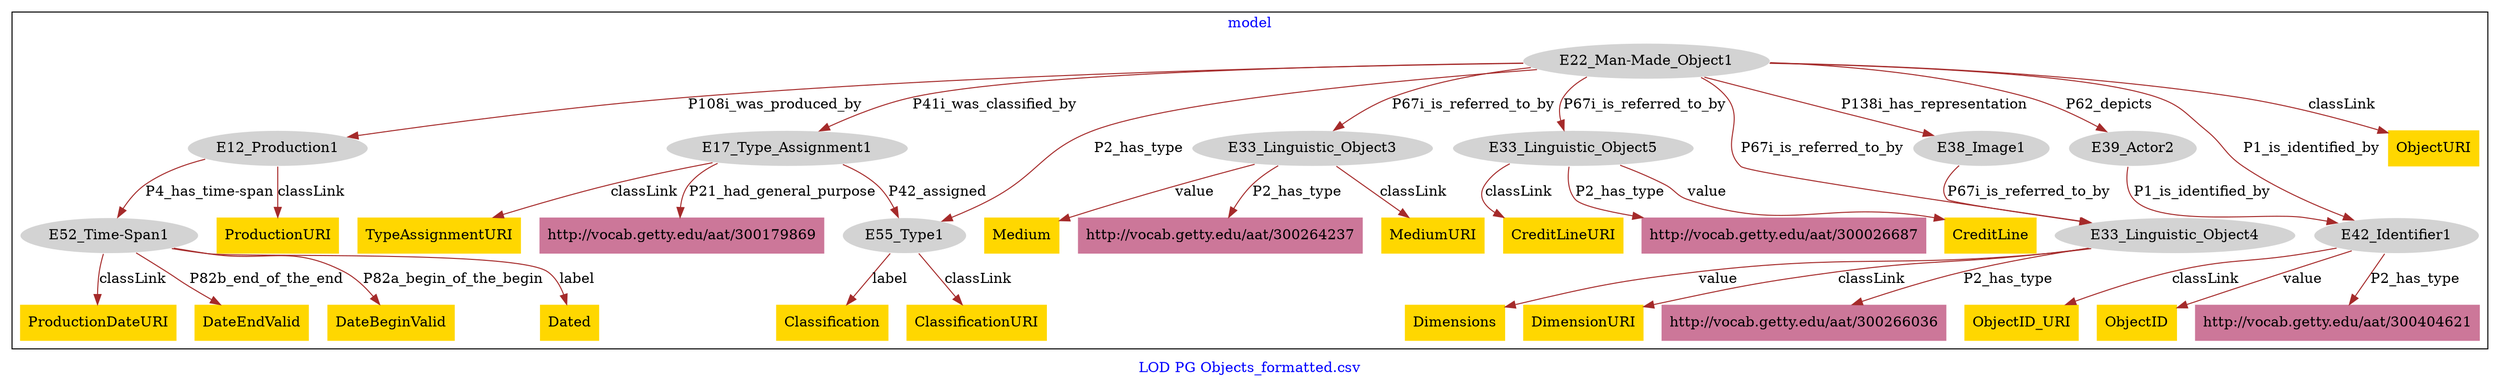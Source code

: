 digraph n0 {
fontcolor="blue"
remincross="true"
label="LOD PG Objects_formatted.csv"
subgraph cluster {
label="model"
n2[style="filled",color="white",fillcolor="lightgray",label="E12_Production1"];
n3[style="filled",color="white",fillcolor="lightgray",label="E52_Time-Span1"];
n4[style="filled",color="white",fillcolor="lightgray",label="E17_Type_Assignment1"];
n5[style="filled",color="white",fillcolor="lightgray",label="E55_Type1"];
n6[style="filled",color="white",fillcolor="lightgray",label="E22_Man-Made_Object1"];
n7[style="filled",color="white",fillcolor="lightgray",label="E33_Linguistic_Object3"];
n8[style="filled",color="white",fillcolor="lightgray",label="E33_Linguistic_Object5"];
n9[style="filled",color="white",fillcolor="lightgray",label="E38_Image1"];
n10[style="filled",color="white",fillcolor="lightgray",label="E39_Actor2"];
n11[style="filled",color="white",fillcolor="lightgray",label="E33_Linguistic_Object4"];
n12[style="filled",color="white",fillcolor="lightgray",label="E42_Identifier1"];
n13[shape="plaintext",style="filled",fillcolor="gold",label="Dimensions"];
n14[shape="plaintext",style="filled",fillcolor="gold",label="CreditLine"];
n15[shape="plaintext",style="filled",fillcolor="gold",label="Classification"];
n16[shape="plaintext",style="filled",fillcolor="gold",label="ProductionURI"];
n17[shape="plaintext",style="filled",fillcolor="gold",label="ClassificationURI"];
n18[shape="plaintext",style="filled",fillcolor="gold",label="ProductionDateURI"];
n19[shape="plaintext",style="filled",fillcolor="gold",label="DateEndValid"];
n20[shape="plaintext",style="filled",fillcolor="gold",label="ObjectURI"];
n21[shape="plaintext",style="filled",fillcolor="gold",label="DimensionURI"];
n22[shape="plaintext",style="filled",fillcolor="gold",label="DateBeginValid"];
n23[shape="plaintext",style="filled",fillcolor="gold",label="MediumURI"];
n24[shape="plaintext",style="filled",fillcolor="gold",label="ObjectID_URI"];
n25[shape="plaintext",style="filled",fillcolor="gold",label="Medium"];
n26[shape="plaintext",style="filled",fillcolor="gold",label="ObjectID"];
n27[shape="plaintext",style="filled",fillcolor="gold",label="Dated"];
n28[shape="plaintext",style="filled",fillcolor="gold",label="TypeAssignmentURI"];
n29[shape="plaintext",style="filled",fillcolor="gold",label="CreditLineURI"];
n30[shape="plaintext",style="filled",fillcolor="#CC7799",label="http://vocab.getty.edu/aat/300026687"];
n31[shape="plaintext",style="filled",fillcolor="#CC7799",label="http://vocab.getty.edu/aat/300264237"];
n32[shape="plaintext",style="filled",fillcolor="#CC7799",label="http://vocab.getty.edu/aat/300404621"];
n33[shape="plaintext",style="filled",fillcolor="#CC7799",label="http://vocab.getty.edu/aat/300179869"];
n34[shape="plaintext",style="filled",fillcolor="#CC7799",label="http://vocab.getty.edu/aat/300266036"];
}
n2 -> n3[color="brown",fontcolor="black",label="P4_has_time-span"]
n4 -> n5[color="brown",fontcolor="black",label="P42_assigned"]
n6 -> n2[color="brown",fontcolor="black",label="P108i_was_produced_by"]
n6 -> n4[color="brown",fontcolor="black",label="P41i_was_classified_by"]
n6 -> n7[color="brown",fontcolor="black",label="P67i_is_referred_to_by"]
n6 -> n8[color="brown",fontcolor="black",label="P67i_is_referred_to_by"]
n6 -> n9[color="brown",fontcolor="black",label="P138i_has_representation"]
n6 -> n10[color="brown",fontcolor="black",label="P62_depicts"]
n9 -> n11[color="brown",fontcolor="black",label="P67i_is_referred_to_by"]
n10 -> n12[color="brown",fontcolor="black",label="P1_is_identified_by"]
n11 -> n13[color="brown",fontcolor="black",label="value"]
n8 -> n14[color="brown",fontcolor="black",label="value"]
n5 -> n15[color="brown",fontcolor="black",label="label"]
n2 -> n16[color="brown",fontcolor="black",label="classLink"]
n5 -> n17[color="brown",fontcolor="black",label="classLink"]
n3 -> n18[color="brown",fontcolor="black",label="classLink"]
n3 -> n19[color="brown",fontcolor="black",label="P82b_end_of_the_end"]
n6 -> n20[color="brown",fontcolor="black",label="classLink"]
n11 -> n21[color="brown",fontcolor="black",label="classLink"]
n3 -> n22[color="brown",fontcolor="black",label="P82a_begin_of_the_begin"]
n7 -> n23[color="brown",fontcolor="black",label="classLink"]
n12 -> n24[color="brown",fontcolor="black",label="classLink"]
n7 -> n25[color="brown",fontcolor="black",label="value"]
n12 -> n26[color="brown",fontcolor="black",label="value"]
n3 -> n27[color="brown",fontcolor="black",label="label"]
n4 -> n28[color="brown",fontcolor="black",label="classLink"]
n8 -> n29[color="brown",fontcolor="black",label="classLink"]
n8 -> n30[color="brown",fontcolor="black",label="P2_has_type"]
n7 -> n31[color="brown",fontcolor="black",label="P2_has_type"]
n6 -> n5[color="brown",fontcolor="black",label="P2_has_type"]
n12 -> n32[color="brown",fontcolor="black",label="P2_has_type"]
n6 -> n12[color="brown",fontcolor="black",label="P1_is_identified_by"]
n6 -> n11[color="brown",fontcolor="black",label="P67i_is_referred_to_by"]
n4 -> n33[color="brown",fontcolor="black",label="P21_had_general_purpose"]
n11 -> n34[color="brown",fontcolor="black",label="P2_has_type"]
}
